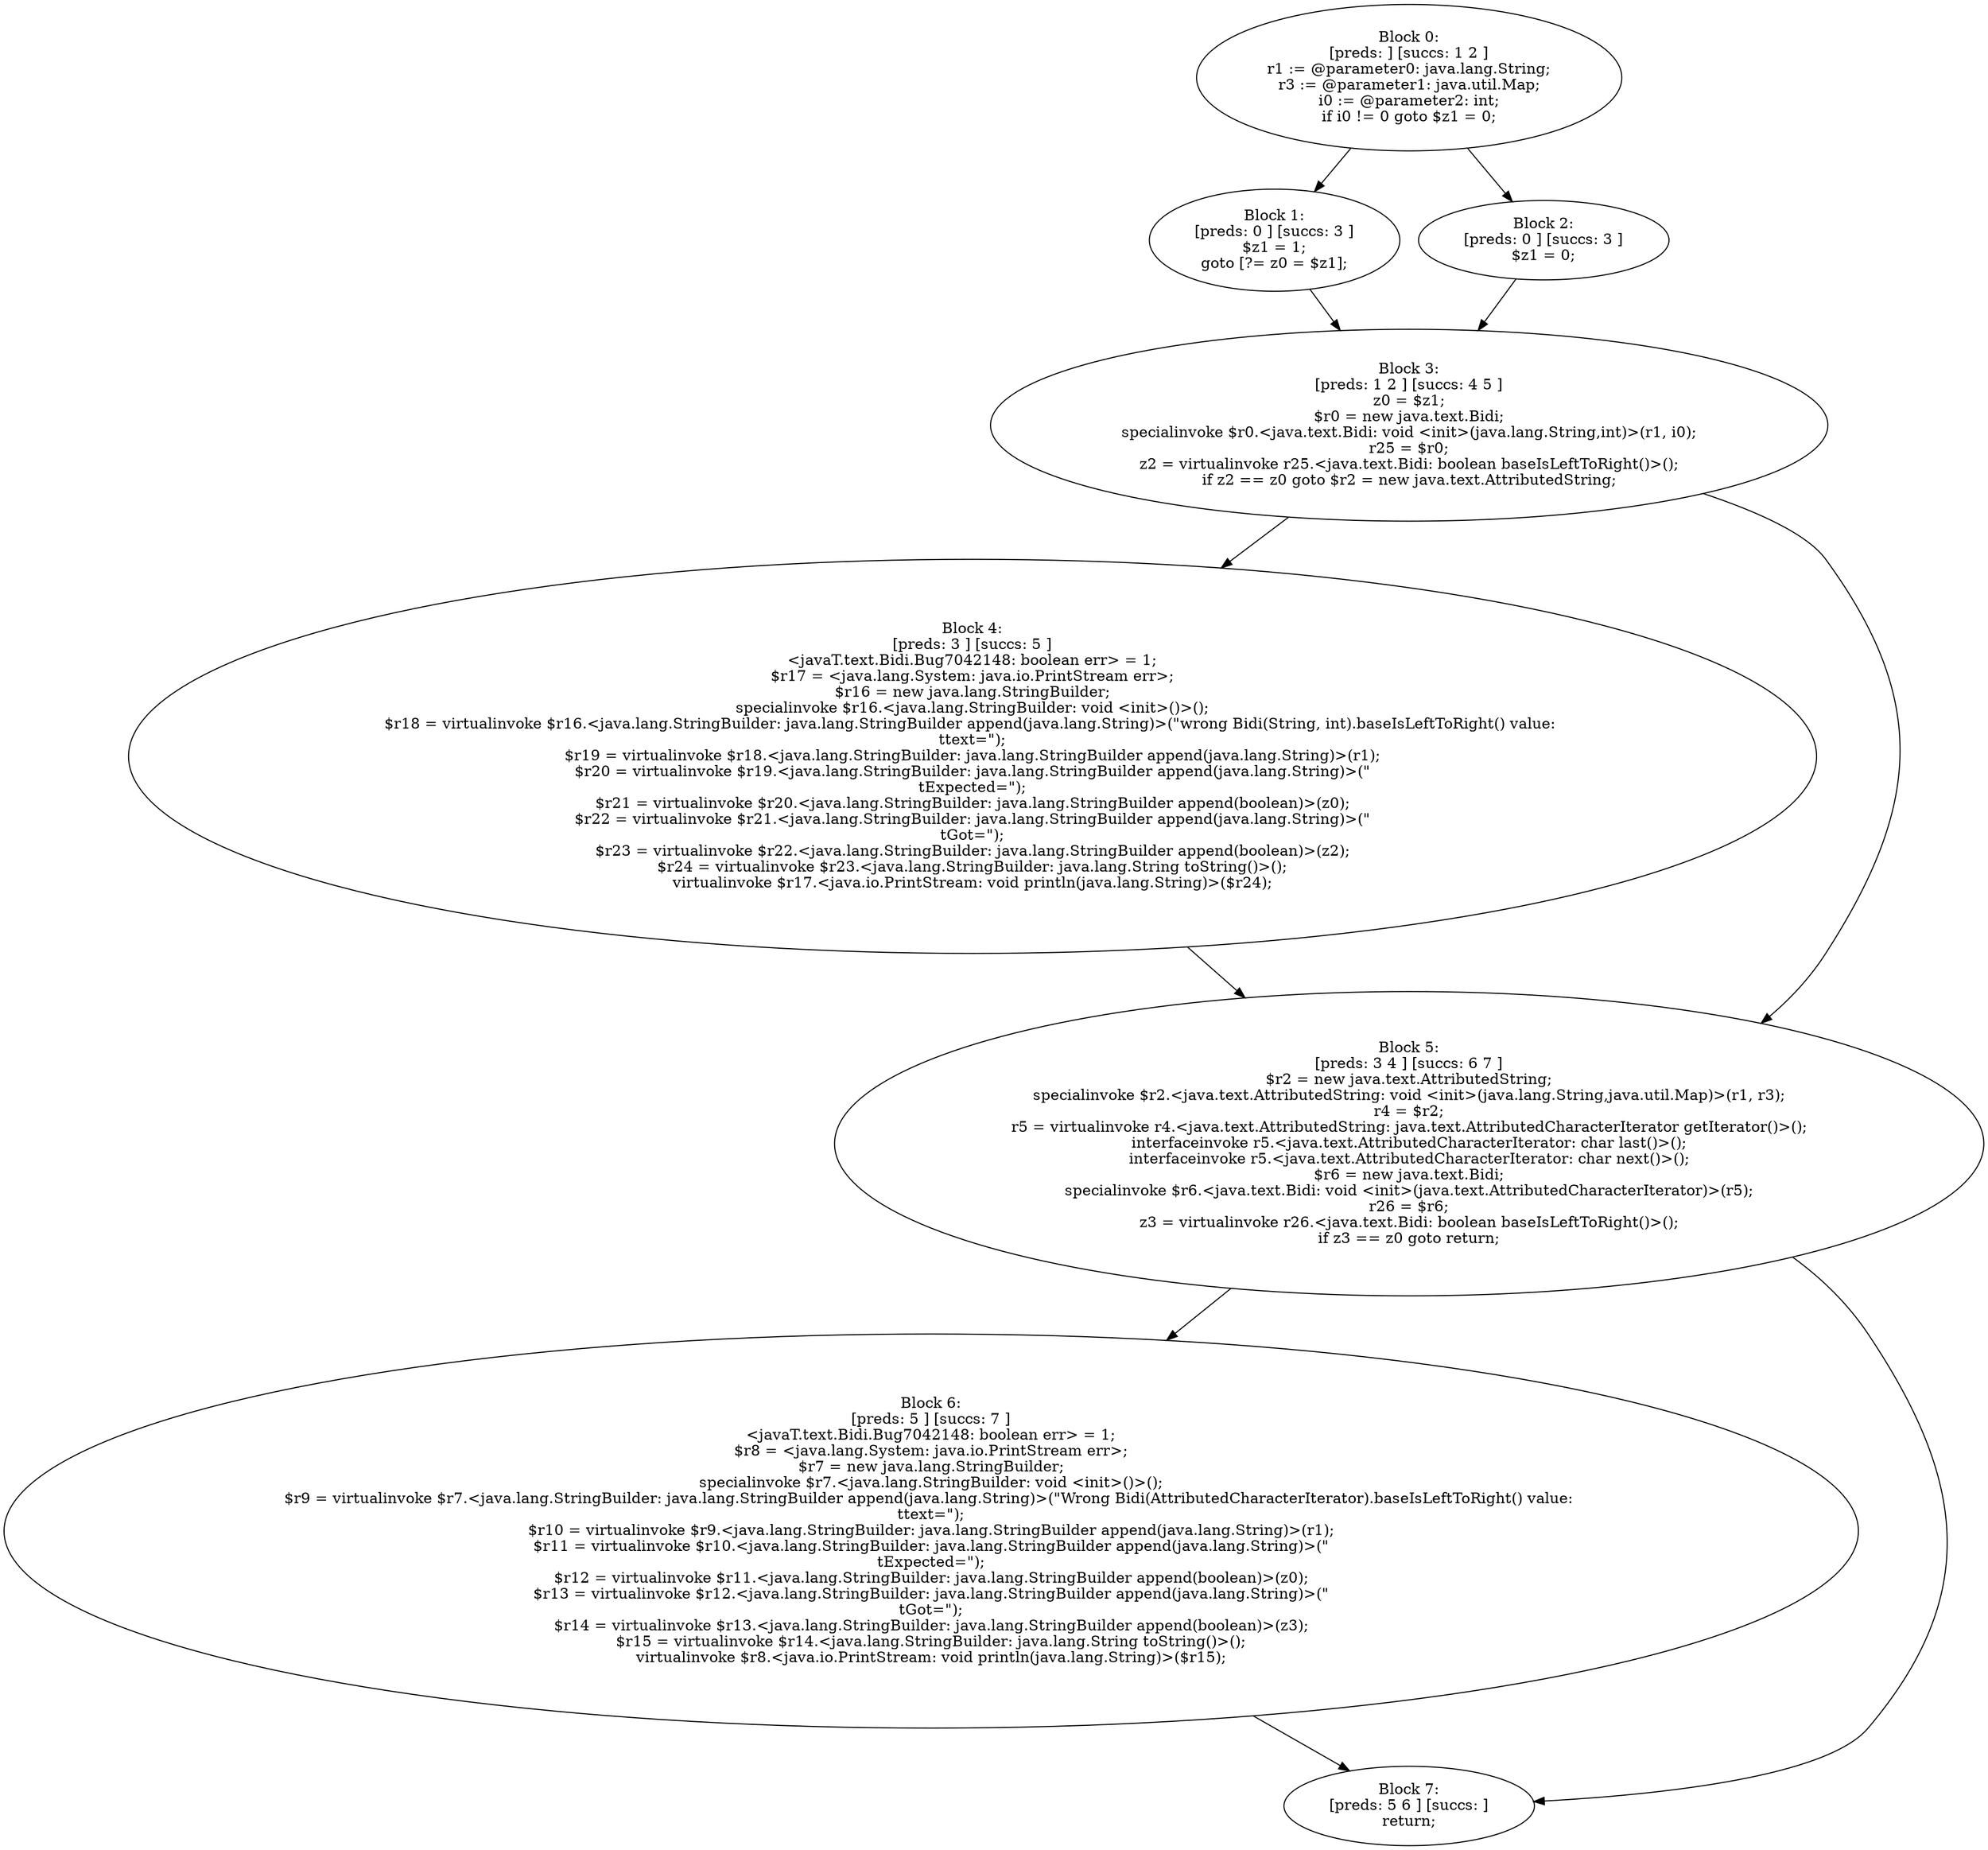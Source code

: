digraph "unitGraph" {
    "Block 0:
[preds: ] [succs: 1 2 ]
r1 := @parameter0: java.lang.String;
r3 := @parameter1: java.util.Map;
i0 := @parameter2: int;
if i0 != 0 goto $z1 = 0;
"
    "Block 1:
[preds: 0 ] [succs: 3 ]
$z1 = 1;
goto [?= z0 = $z1];
"
    "Block 2:
[preds: 0 ] [succs: 3 ]
$z1 = 0;
"
    "Block 3:
[preds: 1 2 ] [succs: 4 5 ]
z0 = $z1;
$r0 = new java.text.Bidi;
specialinvoke $r0.<java.text.Bidi: void <init>(java.lang.String,int)>(r1, i0);
r25 = $r0;
z2 = virtualinvoke r25.<java.text.Bidi: boolean baseIsLeftToRight()>();
if z2 == z0 goto $r2 = new java.text.AttributedString;
"
    "Block 4:
[preds: 3 ] [succs: 5 ]
<javaT.text.Bidi.Bug7042148: boolean err> = 1;
$r17 = <java.lang.System: java.io.PrintStream err>;
$r16 = new java.lang.StringBuilder;
specialinvoke $r16.<java.lang.StringBuilder: void <init>()>();
$r18 = virtualinvoke $r16.<java.lang.StringBuilder: java.lang.StringBuilder append(java.lang.String)>(\"wrong Bidi(String, int).baseIsLeftToRight() value: \n\ttext=\");
$r19 = virtualinvoke $r18.<java.lang.StringBuilder: java.lang.StringBuilder append(java.lang.String)>(r1);
$r20 = virtualinvoke $r19.<java.lang.StringBuilder: java.lang.StringBuilder append(java.lang.String)>(\"\n\tExpected=\");
$r21 = virtualinvoke $r20.<java.lang.StringBuilder: java.lang.StringBuilder append(boolean)>(z0);
$r22 = virtualinvoke $r21.<java.lang.StringBuilder: java.lang.StringBuilder append(java.lang.String)>(\"\n\tGot=\");
$r23 = virtualinvoke $r22.<java.lang.StringBuilder: java.lang.StringBuilder append(boolean)>(z2);
$r24 = virtualinvoke $r23.<java.lang.StringBuilder: java.lang.String toString()>();
virtualinvoke $r17.<java.io.PrintStream: void println(java.lang.String)>($r24);
"
    "Block 5:
[preds: 3 4 ] [succs: 6 7 ]
$r2 = new java.text.AttributedString;
specialinvoke $r2.<java.text.AttributedString: void <init>(java.lang.String,java.util.Map)>(r1, r3);
r4 = $r2;
r5 = virtualinvoke r4.<java.text.AttributedString: java.text.AttributedCharacterIterator getIterator()>();
interfaceinvoke r5.<java.text.AttributedCharacterIterator: char last()>();
interfaceinvoke r5.<java.text.AttributedCharacterIterator: char next()>();
$r6 = new java.text.Bidi;
specialinvoke $r6.<java.text.Bidi: void <init>(java.text.AttributedCharacterIterator)>(r5);
r26 = $r6;
z3 = virtualinvoke r26.<java.text.Bidi: boolean baseIsLeftToRight()>();
if z3 == z0 goto return;
"
    "Block 6:
[preds: 5 ] [succs: 7 ]
<javaT.text.Bidi.Bug7042148: boolean err> = 1;
$r8 = <java.lang.System: java.io.PrintStream err>;
$r7 = new java.lang.StringBuilder;
specialinvoke $r7.<java.lang.StringBuilder: void <init>()>();
$r9 = virtualinvoke $r7.<java.lang.StringBuilder: java.lang.StringBuilder append(java.lang.String)>(\"Wrong Bidi(AttributedCharacterIterator).baseIsLeftToRight() value: \n\ttext=\");
$r10 = virtualinvoke $r9.<java.lang.StringBuilder: java.lang.StringBuilder append(java.lang.String)>(r1);
$r11 = virtualinvoke $r10.<java.lang.StringBuilder: java.lang.StringBuilder append(java.lang.String)>(\"\n\tExpected=\");
$r12 = virtualinvoke $r11.<java.lang.StringBuilder: java.lang.StringBuilder append(boolean)>(z0);
$r13 = virtualinvoke $r12.<java.lang.StringBuilder: java.lang.StringBuilder append(java.lang.String)>(\"\n\tGot=\");
$r14 = virtualinvoke $r13.<java.lang.StringBuilder: java.lang.StringBuilder append(boolean)>(z3);
$r15 = virtualinvoke $r14.<java.lang.StringBuilder: java.lang.String toString()>();
virtualinvoke $r8.<java.io.PrintStream: void println(java.lang.String)>($r15);
"
    "Block 7:
[preds: 5 6 ] [succs: ]
return;
"
    "Block 0:
[preds: ] [succs: 1 2 ]
r1 := @parameter0: java.lang.String;
r3 := @parameter1: java.util.Map;
i0 := @parameter2: int;
if i0 != 0 goto $z1 = 0;
"->"Block 1:
[preds: 0 ] [succs: 3 ]
$z1 = 1;
goto [?= z0 = $z1];
";
    "Block 0:
[preds: ] [succs: 1 2 ]
r1 := @parameter0: java.lang.String;
r3 := @parameter1: java.util.Map;
i0 := @parameter2: int;
if i0 != 0 goto $z1 = 0;
"->"Block 2:
[preds: 0 ] [succs: 3 ]
$z1 = 0;
";
    "Block 1:
[preds: 0 ] [succs: 3 ]
$z1 = 1;
goto [?= z0 = $z1];
"->"Block 3:
[preds: 1 2 ] [succs: 4 5 ]
z0 = $z1;
$r0 = new java.text.Bidi;
specialinvoke $r0.<java.text.Bidi: void <init>(java.lang.String,int)>(r1, i0);
r25 = $r0;
z2 = virtualinvoke r25.<java.text.Bidi: boolean baseIsLeftToRight()>();
if z2 == z0 goto $r2 = new java.text.AttributedString;
";
    "Block 2:
[preds: 0 ] [succs: 3 ]
$z1 = 0;
"->"Block 3:
[preds: 1 2 ] [succs: 4 5 ]
z0 = $z1;
$r0 = new java.text.Bidi;
specialinvoke $r0.<java.text.Bidi: void <init>(java.lang.String,int)>(r1, i0);
r25 = $r0;
z2 = virtualinvoke r25.<java.text.Bidi: boolean baseIsLeftToRight()>();
if z2 == z0 goto $r2 = new java.text.AttributedString;
";
    "Block 3:
[preds: 1 2 ] [succs: 4 5 ]
z0 = $z1;
$r0 = new java.text.Bidi;
specialinvoke $r0.<java.text.Bidi: void <init>(java.lang.String,int)>(r1, i0);
r25 = $r0;
z2 = virtualinvoke r25.<java.text.Bidi: boolean baseIsLeftToRight()>();
if z2 == z0 goto $r2 = new java.text.AttributedString;
"->"Block 4:
[preds: 3 ] [succs: 5 ]
<javaT.text.Bidi.Bug7042148: boolean err> = 1;
$r17 = <java.lang.System: java.io.PrintStream err>;
$r16 = new java.lang.StringBuilder;
specialinvoke $r16.<java.lang.StringBuilder: void <init>()>();
$r18 = virtualinvoke $r16.<java.lang.StringBuilder: java.lang.StringBuilder append(java.lang.String)>(\"wrong Bidi(String, int).baseIsLeftToRight() value: \n\ttext=\");
$r19 = virtualinvoke $r18.<java.lang.StringBuilder: java.lang.StringBuilder append(java.lang.String)>(r1);
$r20 = virtualinvoke $r19.<java.lang.StringBuilder: java.lang.StringBuilder append(java.lang.String)>(\"\n\tExpected=\");
$r21 = virtualinvoke $r20.<java.lang.StringBuilder: java.lang.StringBuilder append(boolean)>(z0);
$r22 = virtualinvoke $r21.<java.lang.StringBuilder: java.lang.StringBuilder append(java.lang.String)>(\"\n\tGot=\");
$r23 = virtualinvoke $r22.<java.lang.StringBuilder: java.lang.StringBuilder append(boolean)>(z2);
$r24 = virtualinvoke $r23.<java.lang.StringBuilder: java.lang.String toString()>();
virtualinvoke $r17.<java.io.PrintStream: void println(java.lang.String)>($r24);
";
    "Block 3:
[preds: 1 2 ] [succs: 4 5 ]
z0 = $z1;
$r0 = new java.text.Bidi;
specialinvoke $r0.<java.text.Bidi: void <init>(java.lang.String,int)>(r1, i0);
r25 = $r0;
z2 = virtualinvoke r25.<java.text.Bidi: boolean baseIsLeftToRight()>();
if z2 == z0 goto $r2 = new java.text.AttributedString;
"->"Block 5:
[preds: 3 4 ] [succs: 6 7 ]
$r2 = new java.text.AttributedString;
specialinvoke $r2.<java.text.AttributedString: void <init>(java.lang.String,java.util.Map)>(r1, r3);
r4 = $r2;
r5 = virtualinvoke r4.<java.text.AttributedString: java.text.AttributedCharacterIterator getIterator()>();
interfaceinvoke r5.<java.text.AttributedCharacterIterator: char last()>();
interfaceinvoke r5.<java.text.AttributedCharacterIterator: char next()>();
$r6 = new java.text.Bidi;
specialinvoke $r6.<java.text.Bidi: void <init>(java.text.AttributedCharacterIterator)>(r5);
r26 = $r6;
z3 = virtualinvoke r26.<java.text.Bidi: boolean baseIsLeftToRight()>();
if z3 == z0 goto return;
";
    "Block 4:
[preds: 3 ] [succs: 5 ]
<javaT.text.Bidi.Bug7042148: boolean err> = 1;
$r17 = <java.lang.System: java.io.PrintStream err>;
$r16 = new java.lang.StringBuilder;
specialinvoke $r16.<java.lang.StringBuilder: void <init>()>();
$r18 = virtualinvoke $r16.<java.lang.StringBuilder: java.lang.StringBuilder append(java.lang.String)>(\"wrong Bidi(String, int).baseIsLeftToRight() value: \n\ttext=\");
$r19 = virtualinvoke $r18.<java.lang.StringBuilder: java.lang.StringBuilder append(java.lang.String)>(r1);
$r20 = virtualinvoke $r19.<java.lang.StringBuilder: java.lang.StringBuilder append(java.lang.String)>(\"\n\tExpected=\");
$r21 = virtualinvoke $r20.<java.lang.StringBuilder: java.lang.StringBuilder append(boolean)>(z0);
$r22 = virtualinvoke $r21.<java.lang.StringBuilder: java.lang.StringBuilder append(java.lang.String)>(\"\n\tGot=\");
$r23 = virtualinvoke $r22.<java.lang.StringBuilder: java.lang.StringBuilder append(boolean)>(z2);
$r24 = virtualinvoke $r23.<java.lang.StringBuilder: java.lang.String toString()>();
virtualinvoke $r17.<java.io.PrintStream: void println(java.lang.String)>($r24);
"->"Block 5:
[preds: 3 4 ] [succs: 6 7 ]
$r2 = new java.text.AttributedString;
specialinvoke $r2.<java.text.AttributedString: void <init>(java.lang.String,java.util.Map)>(r1, r3);
r4 = $r2;
r5 = virtualinvoke r4.<java.text.AttributedString: java.text.AttributedCharacterIterator getIterator()>();
interfaceinvoke r5.<java.text.AttributedCharacterIterator: char last()>();
interfaceinvoke r5.<java.text.AttributedCharacterIterator: char next()>();
$r6 = new java.text.Bidi;
specialinvoke $r6.<java.text.Bidi: void <init>(java.text.AttributedCharacterIterator)>(r5);
r26 = $r6;
z3 = virtualinvoke r26.<java.text.Bidi: boolean baseIsLeftToRight()>();
if z3 == z0 goto return;
";
    "Block 5:
[preds: 3 4 ] [succs: 6 7 ]
$r2 = new java.text.AttributedString;
specialinvoke $r2.<java.text.AttributedString: void <init>(java.lang.String,java.util.Map)>(r1, r3);
r4 = $r2;
r5 = virtualinvoke r4.<java.text.AttributedString: java.text.AttributedCharacterIterator getIterator()>();
interfaceinvoke r5.<java.text.AttributedCharacterIterator: char last()>();
interfaceinvoke r5.<java.text.AttributedCharacterIterator: char next()>();
$r6 = new java.text.Bidi;
specialinvoke $r6.<java.text.Bidi: void <init>(java.text.AttributedCharacterIterator)>(r5);
r26 = $r6;
z3 = virtualinvoke r26.<java.text.Bidi: boolean baseIsLeftToRight()>();
if z3 == z0 goto return;
"->"Block 6:
[preds: 5 ] [succs: 7 ]
<javaT.text.Bidi.Bug7042148: boolean err> = 1;
$r8 = <java.lang.System: java.io.PrintStream err>;
$r7 = new java.lang.StringBuilder;
specialinvoke $r7.<java.lang.StringBuilder: void <init>()>();
$r9 = virtualinvoke $r7.<java.lang.StringBuilder: java.lang.StringBuilder append(java.lang.String)>(\"Wrong Bidi(AttributedCharacterIterator).baseIsLeftToRight() value: \n\ttext=\");
$r10 = virtualinvoke $r9.<java.lang.StringBuilder: java.lang.StringBuilder append(java.lang.String)>(r1);
$r11 = virtualinvoke $r10.<java.lang.StringBuilder: java.lang.StringBuilder append(java.lang.String)>(\"\n\tExpected=\");
$r12 = virtualinvoke $r11.<java.lang.StringBuilder: java.lang.StringBuilder append(boolean)>(z0);
$r13 = virtualinvoke $r12.<java.lang.StringBuilder: java.lang.StringBuilder append(java.lang.String)>(\"\n\tGot=\");
$r14 = virtualinvoke $r13.<java.lang.StringBuilder: java.lang.StringBuilder append(boolean)>(z3);
$r15 = virtualinvoke $r14.<java.lang.StringBuilder: java.lang.String toString()>();
virtualinvoke $r8.<java.io.PrintStream: void println(java.lang.String)>($r15);
";
    "Block 5:
[preds: 3 4 ] [succs: 6 7 ]
$r2 = new java.text.AttributedString;
specialinvoke $r2.<java.text.AttributedString: void <init>(java.lang.String,java.util.Map)>(r1, r3);
r4 = $r2;
r5 = virtualinvoke r4.<java.text.AttributedString: java.text.AttributedCharacterIterator getIterator()>();
interfaceinvoke r5.<java.text.AttributedCharacterIterator: char last()>();
interfaceinvoke r5.<java.text.AttributedCharacterIterator: char next()>();
$r6 = new java.text.Bidi;
specialinvoke $r6.<java.text.Bidi: void <init>(java.text.AttributedCharacterIterator)>(r5);
r26 = $r6;
z3 = virtualinvoke r26.<java.text.Bidi: boolean baseIsLeftToRight()>();
if z3 == z0 goto return;
"->"Block 7:
[preds: 5 6 ] [succs: ]
return;
";
    "Block 6:
[preds: 5 ] [succs: 7 ]
<javaT.text.Bidi.Bug7042148: boolean err> = 1;
$r8 = <java.lang.System: java.io.PrintStream err>;
$r7 = new java.lang.StringBuilder;
specialinvoke $r7.<java.lang.StringBuilder: void <init>()>();
$r9 = virtualinvoke $r7.<java.lang.StringBuilder: java.lang.StringBuilder append(java.lang.String)>(\"Wrong Bidi(AttributedCharacterIterator).baseIsLeftToRight() value: \n\ttext=\");
$r10 = virtualinvoke $r9.<java.lang.StringBuilder: java.lang.StringBuilder append(java.lang.String)>(r1);
$r11 = virtualinvoke $r10.<java.lang.StringBuilder: java.lang.StringBuilder append(java.lang.String)>(\"\n\tExpected=\");
$r12 = virtualinvoke $r11.<java.lang.StringBuilder: java.lang.StringBuilder append(boolean)>(z0);
$r13 = virtualinvoke $r12.<java.lang.StringBuilder: java.lang.StringBuilder append(java.lang.String)>(\"\n\tGot=\");
$r14 = virtualinvoke $r13.<java.lang.StringBuilder: java.lang.StringBuilder append(boolean)>(z3);
$r15 = virtualinvoke $r14.<java.lang.StringBuilder: java.lang.String toString()>();
virtualinvoke $r8.<java.io.PrintStream: void println(java.lang.String)>($r15);
"->"Block 7:
[preds: 5 6 ] [succs: ]
return;
";
}

